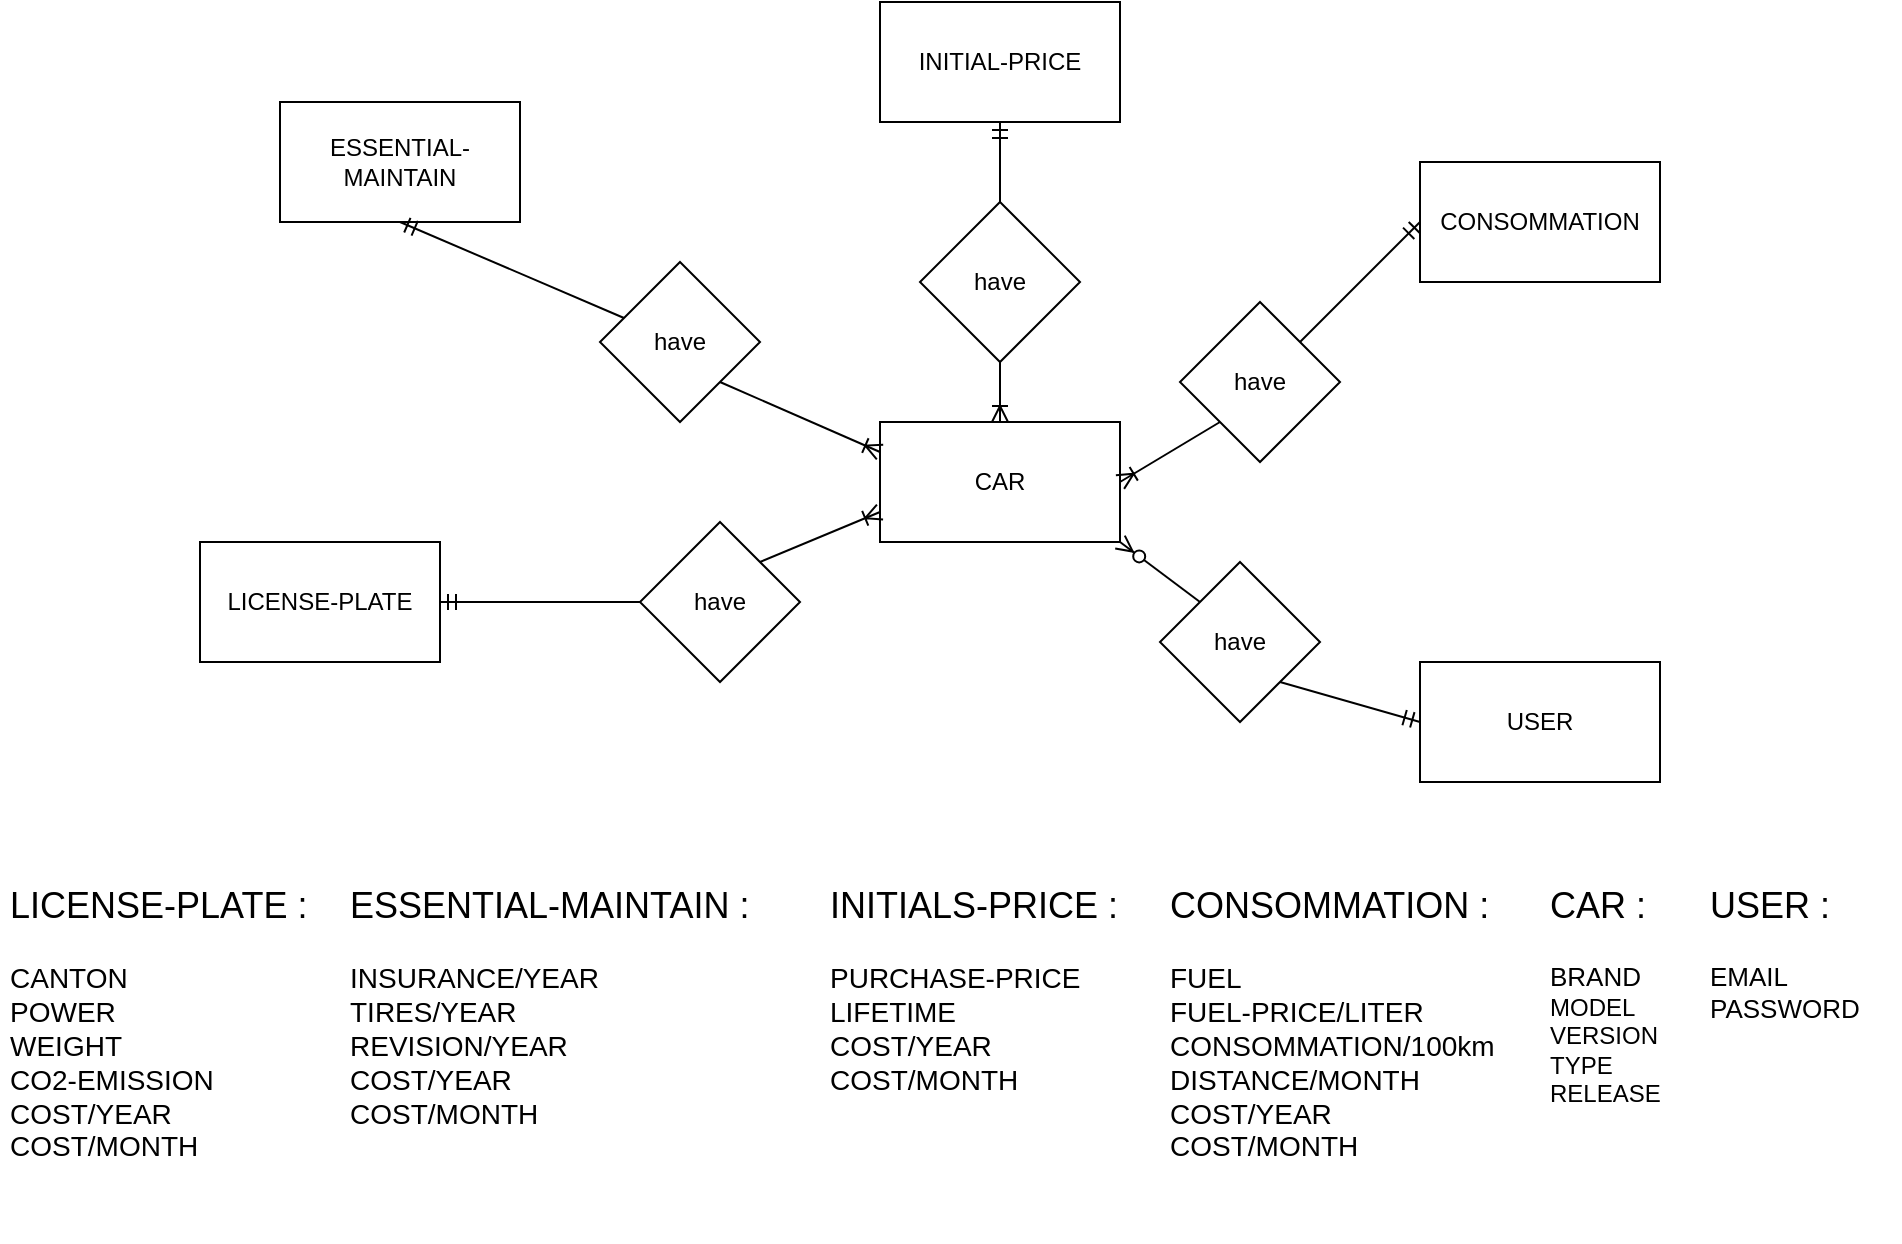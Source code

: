 <mxfile version="12.4.2" type="device" pages="2"><diagram id="bwGVmCuWOnG3rsF7R3P7" name="MCD"><mxGraphModel dx="1422" dy="822" grid="1" gridSize="10" guides="1" tooltips="1" connect="1" arrows="1" fold="1" page="1" pageScale="1" pageWidth="1169" pageHeight="827" math="0" shadow="0"><root><mxCell id="0"/><mxCell id="1" parent="0"/><mxCell id="V5VdCXvlEtuh1iSBGk7O-1" value="ESSENTIAL-MAINTAIN" style="rounded=0;whiteSpace=wrap;html=1;" parent="1" vertex="1"><mxGeometry x="150" y="150" width="120" height="60" as="geometry"/></mxCell><mxCell id="V5VdCXvlEtuh1iSBGk7O-2" value="LICENSE-PLATE" style="rounded=0;whiteSpace=wrap;html=1;" parent="1" vertex="1"><mxGeometry x="110" y="370" width="120" height="60" as="geometry"/></mxCell><mxCell id="V5VdCXvlEtuh1iSBGk7O-4" value="CONSOMMATION" style="rounded=0;whiteSpace=wrap;html=1;" parent="1" vertex="1"><mxGeometry x="720" y="180" width="120" height="60" as="geometry"/></mxCell><mxCell id="V5VdCXvlEtuh1iSBGk7O-5" value="CAR" style="rounded=0;whiteSpace=wrap;html=1;" parent="1" vertex="1"><mxGeometry x="450" y="310" width="120" height="60" as="geometry"/></mxCell><mxCell id="V5VdCXvlEtuh1iSBGk7O-6" value="INITIAL-PRICE" style="rounded=0;whiteSpace=wrap;html=1;" parent="1" vertex="1"><mxGeometry x="450" y="100" width="120" height="60" as="geometry"/></mxCell><mxCell id="V5VdCXvlEtuh1iSBGk7O-29" value="&lt;p style=&quot;line-height: 40%&quot;&gt;&lt;/p&gt;&lt;blockquote style=&quot;margin: 0 0 0 40px ; border: none ; padding: 0px&quot;&gt;&lt;/blockquote&gt;&lt;span&gt;&lt;font style=&quot;font-size: 18px&quot;&gt;LICENSE-PLATE :&lt;br&gt;&lt;/font&gt;&lt;/span&gt;&lt;font style=&quot;font-size: 14px&quot;&gt;&lt;br&gt;CANTON&lt;br&gt;POWER&lt;br&gt;WEIGHT&amp;nbsp;&lt;br&gt;CO2-EMISSION&lt;br&gt;COST/YEAR&lt;br&gt;COST/MONTH&lt;br&gt;&lt;br&gt;&lt;/font&gt;&lt;blockquote style=&quot;margin: 0px 0px 0px 40px ; border: none ; padding: 0px ; font-size: 14px&quot;&gt;&lt;/blockquote&gt;&lt;br&gt;&lt;p&gt;&lt;/p&gt;" style="text;html=1;strokeColor=none;fillColor=none;spacing=5;spacingTop=-20;whiteSpace=wrap;overflow=hidden;rounded=0;" parent="1" vertex="1"><mxGeometry x="10" y="540" width="170" height="180" as="geometry"/></mxCell><mxCell id="V5VdCXvlEtuh1iSBGk7O-30" value="&lt;p style=&quot;line-height: 40%&quot;&gt;&lt;/p&gt;&lt;blockquote style=&quot;margin: 0 0 0 40px ; border: none ; padding: 0px&quot;&gt;&lt;/blockquote&gt;&lt;span&gt;&lt;font style=&quot;font-size: 18px&quot;&gt;ESSENTIAL-MAINTAIN :&lt;br&gt;&lt;/font&gt;&lt;/span&gt;&lt;font style=&quot;font-size: 14px&quot;&gt;&lt;br&gt;&lt;/font&gt;&lt;blockquote style=&quot;margin: 0px 0px 0px 40px ; border: none ; padding: 0px&quot;&gt;&lt;/blockquote&gt;&lt;font style=&quot;font-size: 14px&quot;&gt;INSURANCE/YEAR&lt;br&gt;&lt;font&gt;TIRES/YEAR&lt;br&gt;&lt;/font&gt;REVISION/YEAR&lt;br&gt;COST/YEAR&lt;br&gt;COST/MONTH&lt;/font&gt;&lt;br&gt;&lt;p&gt;&lt;/p&gt;" style="text;html=1;strokeColor=none;fillColor=none;spacing=5;spacingTop=-20;whiteSpace=wrap;overflow=hidden;rounded=0;" parent="1" vertex="1"><mxGeometry x="180" y="540" width="240" height="160" as="geometry"/></mxCell><mxCell id="V5VdCXvlEtuh1iSBGk7O-32" value="&lt;p style=&quot;line-height: 40%&quot;&gt;&lt;/p&gt;&lt;blockquote style=&quot;margin: 0 0 0 40px ; border: none ; padding: 0px&quot;&gt;&lt;/blockquote&gt;&lt;span&gt;&lt;font style=&quot;font-size: 18px&quot;&gt;INITIALS-PRICE :&lt;br&gt;&lt;/font&gt;&lt;/span&gt;&lt;font style=&quot;font-size: 14px&quot;&gt;&lt;br&gt;&lt;/font&gt;&lt;blockquote style=&quot;margin: 0px 0px 0px 40px ; border: none ; padding: 0px&quot;&gt;&lt;/blockquote&gt;&lt;font style=&quot;font-size: 14px&quot;&gt;PURCHASE-PRICE&lt;br&gt;LIFETIME&lt;br&gt;COST/YEAR&lt;br&gt;COST/MONTH&lt;/font&gt;&lt;br&gt;&lt;p&gt;&lt;/p&gt;" style="text;html=1;strokeColor=none;fillColor=none;spacing=5;spacingTop=-20;whiteSpace=wrap;overflow=hidden;rounded=0;" parent="1" vertex="1"><mxGeometry x="420" y="540" width="160" height="140" as="geometry"/></mxCell><mxCell id="V5VdCXvlEtuh1iSBGk7O-34" value="&lt;p style=&quot;line-height: 40%&quot;&gt;&lt;/p&gt;&lt;blockquote style=&quot;margin: 0 0 0 40px ; border: none ; padding: 0px&quot;&gt;&lt;/blockquote&gt;&lt;span&gt;&lt;font style=&quot;font-size: 18px&quot;&gt;CAR :&lt;br&gt;&lt;/font&gt;&lt;/span&gt;&lt;font style=&quot;font-size: 14px&quot;&gt;&lt;br&gt;&lt;/font&gt;&lt;font style=&quot;font-size: 13px&quot;&gt;BRAND&lt;br&gt;&lt;/font&gt;MODEL&lt;br&gt;VERSION&lt;br&gt;TYPE&lt;br&gt;RELEASE&lt;br&gt;&lt;p&gt;&lt;/p&gt;" style="text;html=1;strokeColor=none;fillColor=none;spacing=5;spacingTop=-20;whiteSpace=wrap;overflow=hidden;rounded=0;" parent="1" vertex="1"><mxGeometry x="780" y="540" width="100" height="150" as="geometry"/></mxCell><mxCell id="-MolBpeWPxnk2lhzpvlp-1" value="&lt;p style=&quot;line-height: 40%&quot;&gt;&lt;/p&gt;&lt;blockquote style=&quot;margin: 0 0 0 40px ; border: none ; padding: 0px&quot;&gt;&lt;/blockquote&gt;&lt;span&gt;&lt;font style=&quot;font-size: 18px&quot;&gt;CONSOMMATION :&lt;br&gt;&lt;/font&gt;&lt;/span&gt;&lt;font style=&quot;font-size: 14px&quot;&gt;&lt;br&gt;&lt;/font&gt;&lt;blockquote style=&quot;margin: 0px 0px 0px 40px ; border: none ; padding: 0px&quot;&gt;&lt;/blockquote&gt;&lt;font style=&quot;font-size: 14px&quot;&gt;&lt;font&gt;FUEL&lt;br&gt;FUEL-PRICE/LITER&lt;br&gt;CONSOMMATION/100km&lt;br&gt;&lt;/font&gt;DISTANCE/MONTH&lt;br&gt;COST/YEAR&lt;br&gt;COST/MONTH&lt;/font&gt;&lt;br&gt;&lt;p&gt;&lt;/p&gt;" style="text;html=1;strokeColor=none;fillColor=none;spacing=5;spacingTop=-20;whiteSpace=wrap;overflow=hidden;rounded=0;" parent="1" vertex="1"><mxGeometry x="590" y="540" width="180" height="180" as="geometry"/></mxCell><mxCell id="96C-m6KolI4jayhZhKRZ-1" value="have" style="rhombus;whiteSpace=wrap;html=1;" parent="1" vertex="1"><mxGeometry x="600" y="250" width="80" height="80" as="geometry"/></mxCell><mxCell id="96C-m6KolI4jayhZhKRZ-2" value="" style="endArrow=none;html=1;entryX=0;entryY=1;entryDx=0;entryDy=0;exitX=1;exitY=0.5;exitDx=0;exitDy=0;startArrow=ERoneToMany;startFill=0;" parent="1" source="V5VdCXvlEtuh1iSBGk7O-5" target="96C-m6KolI4jayhZhKRZ-1" edge="1"><mxGeometry width="50" height="50" relative="1" as="geometry"><mxPoint x="590" y="420" as="sourcePoint"/><mxPoint x="640" y="370" as="targetPoint"/></mxGeometry></mxCell><mxCell id="96C-m6KolI4jayhZhKRZ-3" value="" style="endArrow=ERmandOne;html=1;entryX=0;entryY=0.5;entryDx=0;entryDy=0;exitX=1;exitY=0;exitDx=0;exitDy=0;endFill=0;" parent="1" source="96C-m6KolI4jayhZhKRZ-1" target="V5VdCXvlEtuh1iSBGk7O-4" edge="1"><mxGeometry width="50" height="50" relative="1" as="geometry"><mxPoint x="580" y="350" as="sourcePoint"/><mxPoint x="630" y="320" as="targetPoint"/></mxGeometry></mxCell><mxCell id="96C-m6KolI4jayhZhKRZ-4" value="have" style="rhombus;whiteSpace=wrap;html=1;" parent="1" vertex="1"><mxGeometry x="470" y="200" width="80" height="80" as="geometry"/></mxCell><mxCell id="96C-m6KolI4jayhZhKRZ-5" value="have" style="rhombus;whiteSpace=wrap;html=1;" parent="1" vertex="1"><mxGeometry x="310" y="230" width="80" height="80" as="geometry"/></mxCell><mxCell id="96C-m6KolI4jayhZhKRZ-6" value="have" style="rhombus;whiteSpace=wrap;html=1;" parent="1" vertex="1"><mxGeometry x="330" y="360" width="80" height="80" as="geometry"/></mxCell><mxCell id="96C-m6KolI4jayhZhKRZ-7" value="" style="endArrow=ERoneToMany;html=1;entryX=0.5;entryY=0;entryDx=0;entryDy=0;exitX=0.5;exitY=1;exitDx=0;exitDy=0;startArrow=none;startFill=0;endFill=0;" parent="1" source="96C-m6KolI4jayhZhKRZ-4" target="V5VdCXvlEtuh1iSBGk7O-5" edge="1"><mxGeometry width="50" height="50" relative="1" as="geometry"><mxPoint x="580" y="350" as="sourcePoint"/><mxPoint x="630" y="320" as="targetPoint"/></mxGeometry></mxCell><mxCell id="96C-m6KolI4jayhZhKRZ-8" value="" style="endArrow=none;html=1;exitX=0.5;exitY=1;exitDx=0;exitDy=0;endFill=0;startArrow=ERmandOne;startFill=0;" parent="1" source="V5VdCXvlEtuh1iSBGk7O-6" edge="1"><mxGeometry width="50" height="50" relative="1" as="geometry"><mxPoint x="520" y="290" as="sourcePoint"/><mxPoint x="510" y="200" as="targetPoint"/></mxGeometry></mxCell><mxCell id="96C-m6KolI4jayhZhKRZ-9" value="" style="endArrow=ERmandOne;html=1;exitX=0.15;exitY=0.35;exitDx=0;exitDy=0;entryX=0.5;entryY=1;entryDx=0;entryDy=0;startArrow=none;startFill=0;endFill=0;exitPerimeter=0;" parent="1" source="96C-m6KolI4jayhZhKRZ-5" target="V5VdCXvlEtuh1iSBGk7O-1" edge="1"><mxGeometry width="50" height="50" relative="1" as="geometry"><mxPoint x="520" y="170" as="sourcePoint"/><mxPoint x="520" y="210" as="targetPoint"/></mxGeometry></mxCell><mxCell id="96C-m6KolI4jayhZhKRZ-10" value="" style="endArrow=none;html=1;exitX=0;exitY=0.25;exitDx=0;exitDy=0;entryX=1;entryY=1;entryDx=0;entryDy=0;startArrow=ERoneToMany;startFill=0;" parent="1" source="V5VdCXvlEtuh1iSBGk7O-5" target="96C-m6KolI4jayhZhKRZ-5" edge="1"><mxGeometry width="50" height="50" relative="1" as="geometry"><mxPoint x="340" y="260" as="sourcePoint"/><mxPoint x="220" y="220" as="targetPoint"/></mxGeometry></mxCell><mxCell id="96C-m6KolI4jayhZhKRZ-11" value="" style="endArrow=none;html=1;exitX=0;exitY=0.75;exitDx=0;exitDy=0;entryX=1;entryY=0;entryDx=0;entryDy=0;startArrow=ERoneToMany;startFill=0;" parent="1" source="V5VdCXvlEtuh1iSBGk7O-5" target="96C-m6KolI4jayhZhKRZ-6" edge="1"><mxGeometry width="50" height="50" relative="1" as="geometry"><mxPoint x="460" y="335" as="sourcePoint"/><mxPoint x="380" y="300" as="targetPoint"/></mxGeometry></mxCell><mxCell id="96C-m6KolI4jayhZhKRZ-12" value="" style="endArrow=none;html=1;entryX=0;entryY=0.5;entryDx=0;entryDy=0;exitX=1;exitY=0.5;exitDx=0;exitDy=0;startArrow=ERmandOne;startFill=0;" parent="1" source="V5VdCXvlEtuh1iSBGk7O-2" target="96C-m6KolI4jayhZhKRZ-6" edge="1"><mxGeometry width="50" height="50" relative="1" as="geometry"><mxPoint x="200" y="400" as="sourcePoint"/><mxPoint x="400" y="390" as="targetPoint"/></mxGeometry></mxCell><mxCell id="FMOsphadWWuZFirP9Jld-1" value="USER" style="rounded=0;whiteSpace=wrap;html=1;" vertex="1" parent="1"><mxGeometry x="720" y="430" width="120" height="60" as="geometry"/></mxCell><mxCell id="FMOsphadWWuZFirP9Jld-2" value="have" style="rhombus;whiteSpace=wrap;html=1;" vertex="1" parent="1"><mxGeometry x="590" y="380" width="80" height="80" as="geometry"/></mxCell><mxCell id="FMOsphadWWuZFirP9Jld-3" value="" style="endArrow=ERmandOne;html=1;entryX=0;entryY=0.5;entryDx=0;entryDy=0;exitX=1;exitY=1;exitDx=0;exitDy=0;startArrow=none;startFill=0;endFill=0;" edge="1" parent="1" source="FMOsphadWWuZFirP9Jld-2" target="FMOsphadWWuZFirP9Jld-1"><mxGeometry width="50" height="50" relative="1" as="geometry"><mxPoint x="660" y="450" as="sourcePoint"/><mxPoint x="710" y="460" as="targetPoint"/></mxGeometry></mxCell><mxCell id="FMOsphadWWuZFirP9Jld-4" value="" style="endArrow=none;html=1;entryX=0;entryY=0;entryDx=0;entryDy=0;startArrow=ERzeroToMany;startFill=1;exitX=1;exitY=1;exitDx=0;exitDy=0;" edge="1" parent="1" source="V5VdCXvlEtuh1iSBGk7O-5" target="FMOsphadWWuZFirP9Jld-2"><mxGeometry width="50" height="50" relative="1" as="geometry"><mxPoint x="580" y="360" as="sourcePoint"/><mxPoint x="600" y="390" as="targetPoint"/></mxGeometry></mxCell><mxCell id="FMOsphadWWuZFirP9Jld-6" value="&lt;p style=&quot;line-height: 40%&quot;&gt;&lt;/p&gt;&lt;blockquote style=&quot;margin: 0 0 0 40px ; border: none ; padding: 0px&quot;&gt;&lt;/blockquote&gt;&lt;span&gt;&lt;font style=&quot;font-size: 18px&quot;&gt;USER :&lt;br&gt;&lt;/font&gt;&lt;/span&gt;&lt;font style=&quot;font-size: 14px&quot;&gt;&lt;br&gt;&lt;/font&gt;&lt;font style=&quot;font-size: 13px&quot;&gt;EMAIL&lt;br&gt;PASSWORD&lt;/font&gt;&lt;br&gt;&lt;p&gt;&lt;/p&gt;" style="text;html=1;strokeColor=none;fillColor=none;spacing=5;spacingTop=-20;whiteSpace=wrap;overflow=hidden;rounded=0;" vertex="1" parent="1"><mxGeometry x="860" y="540" width="100" height="150" as="geometry"/></mxCell></root></mxGraphModel></diagram><diagram id="E8P2neUGh3hNRkUvB-nD" name="MLD"><mxGraphModel dx="1422" dy="822" grid="1" gridSize="10" guides="1" tooltips="1" connect="1" arrows="1" fold="1" page="1" pageScale="1" pageWidth="1169" pageHeight="827" math="0" shadow="0"><root><mxCell id="z5F5BdnRi1gSn-_f4gBC-0"/><mxCell id="z5F5BdnRi1gSn-_f4gBC-1" parent="z5F5BdnRi1gSn-_f4gBC-0"/><mxCell id="jqNrNvJ18YboR2Y2GBI_-0" value="CAR" style="swimlane;fontStyle=0;childLayout=stackLayout;horizontal=1;startSize=26;fillColor=none;horizontalStack=0;resizeParent=1;resizeParentMax=0;resizeLast=0;collapsible=1;marginBottom=0;" parent="z5F5BdnRi1gSn-_f4gBC-1" vertex="1"><mxGeometry x="610" y="370" width="180" height="286" as="geometry"/></mxCell><mxCell id="jqNrNvJ18YboR2Y2GBI_-1" value="PK ID INT" style="text;strokeColor=none;fillColor=none;align=left;verticalAlign=top;spacingLeft=4;spacingRight=4;overflow=hidden;rotatable=0;points=[[0,0.5],[1,0.5]];portConstraint=eastwest;" parent="jqNrNvJ18YboR2Y2GBI_-0" vertex="1"><mxGeometry y="26" width="180" height="26" as="geometry"/></mxCell><mxCell id="ZIGTO__mEWmMvxZl4AtF-0" value="BRAND VARCHAR(55)" style="text;strokeColor=none;fillColor=none;align=left;verticalAlign=top;spacingLeft=4;spacingRight=4;overflow=hidden;rotatable=0;points=[[0,0.5],[1,0.5]];portConstraint=eastwest;" parent="jqNrNvJ18YboR2Y2GBI_-0" vertex="1"><mxGeometry y="52" width="180" height="26" as="geometry"/></mxCell><mxCell id="jqNrNvJ18YboR2Y2GBI_-5" value="MODEL VARCHAR(55)" style="text;strokeColor=none;fillColor=none;align=left;verticalAlign=top;spacingLeft=4;spacingRight=4;overflow=hidden;rotatable=0;points=[[0,0.5],[1,0.5]];portConstraint=eastwest;" parent="jqNrNvJ18YboR2Y2GBI_-0" vertex="1"><mxGeometry y="78" width="180" height="26" as="geometry"/></mxCell><mxCell id="bsx7PPtWfgc9En8trDq3-4" value="VERSION VARCHAR(55)" style="text;strokeColor=none;fillColor=none;align=left;verticalAlign=top;spacingLeft=4;spacingRight=4;overflow=hidden;rotatable=0;points=[[0,0.5],[1,0.5]];portConstraint=eastwest;" vertex="1" parent="jqNrNvJ18YboR2Y2GBI_-0"><mxGeometry y="104" width="180" height="26" as="geometry"/></mxCell><mxCell id="bsx7PPtWfgc9En8trDq3-9" value="TYPE VARCHAR(55)" style="text;strokeColor=none;fillColor=none;align=left;verticalAlign=top;spacingLeft=4;spacingRight=4;overflow=hidden;rotatable=0;points=[[0,0.5],[1,0.5]];portConstraint=eastwest;" vertex="1" parent="jqNrNvJ18YboR2Y2GBI_-0"><mxGeometry y="130" width="180" height="26" as="geometry"/></mxCell><mxCell id="bsx7PPtWfgc9En8trDq3-10" value="RELEASE INT" style="text;strokeColor=none;fillColor=none;align=left;verticalAlign=top;spacingLeft=4;spacingRight=4;overflow=hidden;rotatable=0;points=[[0,0.5],[1,0.5]];portConstraint=eastwest;" vertex="1" parent="jqNrNvJ18YboR2Y2GBI_-0"><mxGeometry y="156" width="180" height="26" as="geometry"/></mxCell><mxCell id="bsx7PPtWfgc9En8trDq3-11" value="FK IDLICENSE INT" style="text;strokeColor=none;fillColor=none;align=left;verticalAlign=top;spacingLeft=4;spacingRight=4;overflow=hidden;rotatable=0;points=[[0,0.5],[1,0.5]];portConstraint=eastwest;" vertex="1" parent="jqNrNvJ18YboR2Y2GBI_-0"><mxGeometry y="182" width="180" height="26" as="geometry"/></mxCell><mxCell id="bsx7PPtWfgc9En8trDq3-12" value="FK IDESSENTIAL INT" style="text;strokeColor=none;fillColor=none;align=left;verticalAlign=top;spacingLeft=4;spacingRight=4;overflow=hidden;rotatable=0;points=[[0,0.5],[1,0.5]];portConstraint=eastwest;" vertex="1" parent="jqNrNvJ18YboR2Y2GBI_-0"><mxGeometry y="208" width="180" height="26" as="geometry"/></mxCell><mxCell id="bsx7PPtWfgc9En8trDq3-13" value="FK IDINITIAL INT" style="text;strokeColor=none;fillColor=none;align=left;verticalAlign=top;spacingLeft=4;spacingRight=4;overflow=hidden;rotatable=0;points=[[0,0.5],[1,0.5]];portConstraint=eastwest;" vertex="1" parent="jqNrNvJ18YboR2Y2GBI_-0"><mxGeometry y="234" width="180" height="26" as="geometry"/></mxCell><mxCell id="bsx7PPtWfgc9En8trDq3-5" value="FK IDCONSOMMATION INT" style="text;strokeColor=none;fillColor=none;align=left;verticalAlign=top;spacingLeft=4;spacingRight=4;overflow=hidden;rotatable=0;points=[[0,0.5],[1,0.5]];portConstraint=eastwest;" vertex="1" parent="jqNrNvJ18YboR2Y2GBI_-0"><mxGeometry y="260" width="180" height="26" as="geometry"/></mxCell><mxCell id="hLcm3VUNZJ-TVKA2ylF8-0" value="LICENSE-PLATE" style="swimlane;fontStyle=0;childLayout=stackLayout;horizontal=1;startSize=26;fillColor=none;horizontalStack=0;resizeParent=1;resizeParentMax=0;resizeLast=0;collapsible=1;marginBottom=0;" parent="z5F5BdnRi1gSn-_f4gBC-1" vertex="1"><mxGeometry x="870" y="500" width="160" height="208" as="geometry"/></mxCell><mxCell id="hLcm3VUNZJ-TVKA2ylF8-1" value="PK ID INT" style="text;strokeColor=none;fillColor=none;align=left;verticalAlign=top;spacingLeft=4;spacingRight=4;overflow=hidden;rotatable=0;points=[[0,0.5],[1,0.5]];portConstraint=eastwest;" parent="hLcm3VUNZJ-TVKA2ylF8-0" vertex="1"><mxGeometry y="26" width="160" height="26" as="geometry"/></mxCell><mxCell id="FRHU98vQBH-5XNGln12s-4" value="FK IDUSER INT" style="text;strokeColor=none;fillColor=none;align=left;verticalAlign=top;spacingLeft=4;spacingRight=4;overflow=hidden;rotatable=0;points=[[0,0.5],[1,0.5]];portConstraint=eastwest;" parent="hLcm3VUNZJ-TVKA2ylF8-0" vertex="1"><mxGeometry y="52" width="160" height="26" as="geometry"/></mxCell><mxCell id="hLcm3VUNZJ-TVKA2ylF8-2" value="CANTON VARCHAR(55)" style="text;strokeColor=none;fillColor=none;align=left;verticalAlign=top;spacingLeft=4;spacingRight=4;overflow=hidden;rotatable=0;points=[[0,0.5],[1,0.5]];portConstraint=eastwest;" parent="hLcm3VUNZJ-TVKA2ylF8-0" vertex="1"><mxGeometry y="78" width="160" height="26" as="geometry"/></mxCell><mxCell id="hLcm3VUNZJ-TVKA2ylF8-3" value="POWER FLOAT" style="text;strokeColor=none;fillColor=none;align=left;verticalAlign=top;spacingLeft=4;spacingRight=4;overflow=hidden;rotatable=0;points=[[0,0.5],[1,0.5]];portConstraint=eastwest;" parent="hLcm3VUNZJ-TVKA2ylF8-0" vertex="1"><mxGeometry y="104" width="160" height="26" as="geometry"/></mxCell><mxCell id="hLcm3VUNZJ-TVKA2ylF8-4" value="WEIGHT FLOAT" style="text;strokeColor=none;fillColor=none;align=left;verticalAlign=top;spacingLeft=4;spacingRight=4;overflow=hidden;rotatable=0;points=[[0,0.5],[1,0.5]];portConstraint=eastwest;" parent="hLcm3VUNZJ-TVKA2ylF8-0" vertex="1"><mxGeometry y="130" width="160" height="26" as="geometry"/></mxCell><mxCell id="MOEWOX5NbHTS4ayEil_V-0" value="CO2-EMISSION FLOAT" style="text;strokeColor=none;fillColor=none;align=left;verticalAlign=top;spacingLeft=4;spacingRight=4;overflow=hidden;rotatable=0;points=[[0,0.5],[1,0.5]];portConstraint=eastwest;" parent="hLcm3VUNZJ-TVKA2ylF8-0" vertex="1"><mxGeometry y="156" width="160" height="26" as="geometry"/></mxCell><mxCell id="t4VI9aV2Ja6wY3opOPHU-0" value="COST/YEAR FLOAT" style="text;strokeColor=none;fillColor=none;align=left;verticalAlign=top;spacingLeft=4;spacingRight=4;overflow=hidden;rotatable=0;points=[[0,0.5],[1,0.5]];portConstraint=eastwest;" parent="hLcm3VUNZJ-TVKA2ylF8-0" vertex="1"><mxGeometry y="182" width="160" height="26" as="geometry"/></mxCell><mxCell id="hLcm3VUNZJ-TVKA2ylF8-5" value="ESSENTIAL-MAINTAIN" style="swimlane;fontStyle=0;childLayout=stackLayout;horizontal=1;startSize=26;fillColor=none;horizontalStack=0;resizeParent=1;resizeParentMax=0;resizeLast=0;collapsible=1;marginBottom=0;" parent="z5F5BdnRi1gSn-_f4gBC-1" vertex="1"><mxGeometry x="238" y="422" width="160" height="182" as="geometry"/></mxCell><mxCell id="hLcm3VUNZJ-TVKA2ylF8-6" value="PK ID INT" style="text;strokeColor=none;fillColor=none;align=left;verticalAlign=top;spacingLeft=4;spacingRight=4;overflow=hidden;rotatable=0;points=[[0,0.5],[1,0.5]];portConstraint=eastwest;" parent="hLcm3VUNZJ-TVKA2ylF8-5" vertex="1"><mxGeometry y="26" width="160" height="26" as="geometry"/></mxCell><mxCell id="FRHU98vQBH-5XNGln12s-3" value="FK IDUSER INT" style="text;strokeColor=none;fillColor=none;align=left;verticalAlign=top;spacingLeft=4;spacingRight=4;overflow=hidden;rotatable=0;points=[[0,0.5],[1,0.5]];portConstraint=eastwest;" parent="hLcm3VUNZJ-TVKA2ylF8-5" vertex="1"><mxGeometry y="52" width="160" height="26" as="geometry"/></mxCell><mxCell id="hLcm3VUNZJ-TVKA2ylF8-7" value="INSURANCE/YEAR FLOAT" style="text;strokeColor=none;fillColor=none;align=left;verticalAlign=top;spacingLeft=4;spacingRight=4;overflow=hidden;rotatable=0;points=[[0,0.5],[1,0.5]];portConstraint=eastwest;" parent="hLcm3VUNZJ-TVKA2ylF8-5" vertex="1"><mxGeometry y="78" width="160" height="26" as="geometry"/></mxCell><mxCell id="hLcm3VUNZJ-TVKA2ylF8-8" value="TIRES/YEAR FLOAT" style="text;strokeColor=none;fillColor=none;align=left;verticalAlign=top;spacingLeft=4;spacingRight=4;overflow=hidden;rotatable=0;points=[[0,0.5],[1,0.5]];portConstraint=eastwest;" parent="hLcm3VUNZJ-TVKA2ylF8-5" vertex="1"><mxGeometry y="104" width="160" height="26" as="geometry"/></mxCell><mxCell id="hLcm3VUNZJ-TVKA2ylF8-9" value="REVISION/YEAR FLOAT" style="text;strokeColor=none;fillColor=none;align=left;verticalAlign=top;spacingLeft=4;spacingRight=4;overflow=hidden;rotatable=0;points=[[0,0.5],[1,0.5]];portConstraint=eastwest;" parent="hLcm3VUNZJ-TVKA2ylF8-5" vertex="1"><mxGeometry y="130" width="160" height="26" as="geometry"/></mxCell><mxCell id="hLcm3VUNZJ-TVKA2ylF8-21" value="COST/YEAR FLOAT" style="text;strokeColor=none;fillColor=none;align=left;verticalAlign=top;spacingLeft=4;spacingRight=4;overflow=hidden;rotatable=0;points=[[0,0.5],[1,0.5]];portConstraint=eastwest;" parent="hLcm3VUNZJ-TVKA2ylF8-5" vertex="1"><mxGeometry y="156" width="160" height="26" as="geometry"/></mxCell><mxCell id="hLcm3VUNZJ-TVKA2ylF8-10" value="INITIAL-PRICE" style="swimlane;fontStyle=0;childLayout=stackLayout;horizontal=1;startSize=26;fillColor=none;horizontalStack=0;resizeParent=1;resizeParentMax=0;resizeLast=0;collapsible=1;marginBottom=0;" parent="z5F5BdnRi1gSn-_f4gBC-1" vertex="1"><mxGeometry x="238" y="188" width="160" height="156" as="geometry"/></mxCell><mxCell id="hLcm3VUNZJ-TVKA2ylF8-11" value="PK ID INT" style="text;strokeColor=none;fillColor=none;align=left;verticalAlign=top;spacingLeft=4;spacingRight=4;overflow=hidden;rotatable=0;points=[[0,0.5],[1,0.5]];portConstraint=eastwest;" parent="hLcm3VUNZJ-TVKA2ylF8-10" vertex="1"><mxGeometry y="26" width="160" height="26" as="geometry"/></mxCell><mxCell id="FRHU98vQBH-5XNGln12s-2" value="FK IDUSER INT" style="text;strokeColor=none;fillColor=none;align=left;verticalAlign=top;spacingLeft=4;spacingRight=4;overflow=hidden;rotatable=0;points=[[0,0.5],[1,0.5]];portConstraint=eastwest;" parent="hLcm3VUNZJ-TVKA2ylF8-10" vertex="1"><mxGeometry y="52" width="160" height="26" as="geometry"/></mxCell><mxCell id="hLcm3VUNZJ-TVKA2ylF8-12" value="PURCHASE-PRICE FLOAT" style="text;strokeColor=none;fillColor=none;align=left;verticalAlign=top;spacingLeft=4;spacingRight=4;overflow=hidden;rotatable=0;points=[[0,0.5],[1,0.5]];portConstraint=eastwest;" parent="hLcm3VUNZJ-TVKA2ylF8-10" vertex="1"><mxGeometry y="78" width="160" height="26" as="geometry"/></mxCell><mxCell id="hLcm3VUNZJ-TVKA2ylF8-13" value="LIFETIME FLOAT" style="text;strokeColor=none;fillColor=none;align=left;verticalAlign=top;spacingLeft=4;spacingRight=4;overflow=hidden;rotatable=0;points=[[0,0.5],[1,0.5]];portConstraint=eastwest;" parent="hLcm3VUNZJ-TVKA2ylF8-10" vertex="1"><mxGeometry y="104" width="160" height="26" as="geometry"/></mxCell><mxCell id="hLcm3VUNZJ-TVKA2ylF8-14" value="COST/YEAR FLOAT" style="text;strokeColor=none;fillColor=none;align=left;verticalAlign=top;spacingLeft=4;spacingRight=4;overflow=hidden;rotatable=0;points=[[0,0.5],[1,0.5]];portConstraint=eastwest;" parent="hLcm3VUNZJ-TVKA2ylF8-10" vertex="1"><mxGeometry y="130" width="160" height="26" as="geometry"/></mxCell><mxCell id="hLcm3VUNZJ-TVKA2ylF8-15" value="CONSOMMATION" style="swimlane;fontStyle=0;childLayout=stackLayout;horizontal=1;startSize=26;fillColor=none;horizontalStack=0;resizeParent=1;resizeParentMax=0;resizeLast=0;collapsible=1;marginBottom=0;" parent="z5F5BdnRi1gSn-_f4gBC-1" vertex="1"><mxGeometry x="870" y="188" width="190" height="182" as="geometry"/></mxCell><mxCell id="hLcm3VUNZJ-TVKA2ylF8-16" value="PK ID INT" style="text;strokeColor=none;fillColor=none;align=left;verticalAlign=top;spacingLeft=4;spacingRight=4;overflow=hidden;rotatable=0;points=[[0,0.5],[1,0.5]];portConstraint=eastwest;" parent="hLcm3VUNZJ-TVKA2ylF8-15" vertex="1"><mxGeometry y="26" width="190" height="26" as="geometry"/></mxCell><mxCell id="FRHU98vQBH-5XNGln12s-5" value="FK IDUSER INT" style="text;strokeColor=none;fillColor=none;align=left;verticalAlign=top;spacingLeft=4;spacingRight=4;overflow=hidden;rotatable=0;points=[[0,0.5],[1,0.5]];portConstraint=eastwest;" parent="hLcm3VUNZJ-TVKA2ylF8-15" vertex="1"><mxGeometry y="52" width="190" height="26" as="geometry"/></mxCell><mxCell id="hLcm3VUNZJ-TVKA2ylF8-17" value="FUEL VARCHAR(55)" style="text;strokeColor=none;fillColor=none;align=left;verticalAlign=top;spacingLeft=4;spacingRight=4;overflow=hidden;rotatable=0;points=[[0,0.5],[1,0.5]];portConstraint=eastwest;" parent="hLcm3VUNZJ-TVKA2ylF8-15" vertex="1"><mxGeometry y="78" width="190" height="26" as="geometry"/></mxCell><mxCell id="hLcm3VUNZJ-TVKA2ylF8-19" value="CONSOMMATION/100km FLOAT" style="text;strokeColor=none;fillColor=none;align=left;verticalAlign=top;spacingLeft=4;spacingRight=4;overflow=hidden;rotatable=0;points=[[0,0.5],[1,0.5]];portConstraint=eastwest;" parent="hLcm3VUNZJ-TVKA2ylF8-15" vertex="1"><mxGeometry y="104" width="190" height="26" as="geometry"/></mxCell><mxCell id="hLcm3VUNZJ-TVKA2ylF8-23" value="DISTANCE/MONTH FLOAT" style="text;strokeColor=none;fillColor=none;align=left;verticalAlign=top;spacingLeft=4;spacingRight=4;overflow=hidden;rotatable=0;points=[[0,0.5],[1,0.5]];portConstraint=eastwest;" parent="hLcm3VUNZJ-TVKA2ylF8-15" vertex="1"><mxGeometry y="130" width="190" height="26" as="geometry"/></mxCell><mxCell id="hLcm3VUNZJ-TVKA2ylF8-24" value="COST/YEAR FLOAT" style="text;strokeColor=none;fillColor=none;align=left;verticalAlign=top;spacingLeft=4;spacingRight=4;overflow=hidden;rotatable=0;points=[[0,0.5],[1,0.5]];portConstraint=eastwest;" parent="hLcm3VUNZJ-TVKA2ylF8-15" vertex="1"><mxGeometry y="156" width="190" height="26" as="geometry"/></mxCell><mxCell id="FRHU98vQBH-5XNGln12s-6" style="edgeStyle=orthogonalEdgeStyle;rounded=0;orthogonalLoop=1;jettySize=auto;html=1;entryX=1;entryY=0.5;entryDx=0;entryDy=0;exitX=0;exitY=0.5;exitDx=0;exitDy=0;endArrow=ERmandOne;endFill=0;" parent="z5F5BdnRi1gSn-_f4gBC-1" source="jqNrNvJ18YboR2Y2GBI_-1" target="FRHU98vQBH-5XNGln12s-2" edge="1"><mxGeometry relative="1" as="geometry"><mxPoint x="490" y="410" as="sourcePoint"/></mxGeometry></mxCell><mxCell id="FRHU98vQBH-5XNGln12s-7" style="edgeStyle=orthogonalEdgeStyle;rounded=0;orthogonalLoop=1;jettySize=auto;html=1;exitX=0;exitY=0.5;exitDx=0;exitDy=0;endArrow=ERmandOne;endFill=0;startArrow=ERoneToMany;startFill=0;" parent="z5F5BdnRi1gSn-_f4gBC-1" source="jqNrNvJ18YboR2Y2GBI_-1" target="FRHU98vQBH-5XNGln12s-3" edge="1"><mxGeometry relative="1" as="geometry"/></mxCell><mxCell id="FRHU98vQBH-5XNGln12s-8" style="edgeStyle=orthogonalEdgeStyle;rounded=0;orthogonalLoop=1;jettySize=auto;html=1;exitX=1;exitY=0.5;exitDx=0;exitDy=0;entryX=0;entryY=0.5;entryDx=0;entryDy=0;endArrow=ERmandOne;endFill=0;startArrow=ERoneToMany;startFill=0;" parent="z5F5BdnRi1gSn-_f4gBC-1" source="jqNrNvJ18YboR2Y2GBI_-1" target="FRHU98vQBH-5XNGln12s-5" edge="1"><mxGeometry relative="1" as="geometry"/></mxCell><mxCell id="FRHU98vQBH-5XNGln12s-9" style="edgeStyle=orthogonalEdgeStyle;rounded=0;orthogonalLoop=1;jettySize=auto;html=1;exitX=1;exitY=0.5;exitDx=0;exitDy=0;entryX=0;entryY=0.25;entryDx=0;entryDy=0;endArrow=ERmandOne;endFill=0;" parent="z5F5BdnRi1gSn-_f4gBC-1" source="jqNrNvJ18YboR2Y2GBI_-1" target="hLcm3VUNZJ-TVKA2ylF8-0" edge="1"><mxGeometry relative="1" as="geometry"/></mxCell><mxCell id="bsx7PPtWfgc9En8trDq3-0" value="USER" style="swimlane;fontStyle=0;childLayout=stackLayout;horizontal=1;startSize=26;fillColor=none;horizontalStack=0;resizeParent=1;resizeParentMax=0;resizeLast=0;collapsible=1;marginBottom=0;" vertex="1" parent="z5F5BdnRi1gSn-_f4gBC-1"><mxGeometry x="340" y="640" width="180" height="130" as="geometry"/></mxCell><mxCell id="bsx7PPtWfgc9En8trDq3-1" value="PK ID INT" style="text;strokeColor=none;fillColor=none;align=left;verticalAlign=top;spacingLeft=4;spacingRight=4;overflow=hidden;rotatable=0;points=[[0,0.5],[1,0.5]];portConstraint=eastwest;" vertex="1" parent="bsx7PPtWfgc9En8trDq3-0"><mxGeometry y="26" width="180" height="26" as="geometry"/></mxCell><mxCell id="bsx7PPtWfgc9En8trDq3-2" value="EMAIL VARCHAR(254)" style="text;strokeColor=none;fillColor=none;align=left;verticalAlign=top;spacingLeft=4;spacingRight=4;overflow=hidden;rotatable=0;points=[[0,0.5],[1,0.5]];portConstraint=eastwest;" vertex="1" parent="bsx7PPtWfgc9En8trDq3-0"><mxGeometry y="52" width="180" height="26" as="geometry"/></mxCell><mxCell id="bsx7PPtWfgc9En8trDq3-3" value="PASSWORD VARCHAR(80)" style="text;strokeColor=none;fillColor=none;align=left;verticalAlign=top;spacingLeft=4;spacingRight=4;overflow=hidden;rotatable=0;points=[[0,0.5],[1,0.5]];portConstraint=eastwest;" vertex="1" parent="bsx7PPtWfgc9En8trDq3-0"><mxGeometry y="78" width="180" height="26" as="geometry"/></mxCell><mxCell id="7a877U5LrYXB_XAjJXqm-0" value="FK IDCAR INT" style="text;strokeColor=none;fillColor=none;align=left;verticalAlign=top;spacingLeft=4;spacingRight=4;overflow=hidden;rotatable=0;points=[[0,0.5],[1,0.5]];portConstraint=eastwest;" vertex="1" parent="bsx7PPtWfgc9En8trDq3-0"><mxGeometry y="104" width="180" height="26" as="geometry"/></mxCell><mxCell id="bsx7PPtWfgc9En8trDq3-21" style="edgeStyle=orthogonalEdgeStyle;rounded=0;orthogonalLoop=1;jettySize=auto;html=1;exitX=1;exitY=0.5;exitDx=0;exitDy=0;startArrow=ERmandOne;startFill=0;endArrow=ERzeroToMany;endFill=1;entryX=-0.017;entryY=1.115;entryDx=0;entryDy=0;entryPerimeter=0;" edge="1" parent="z5F5BdnRi1gSn-_f4gBC-1" source="7a877U5LrYXB_XAjJXqm-0" target="jqNrNvJ18YboR2Y2GBI_-1"><mxGeometry relative="1" as="geometry"><mxPoint x="560" y="731" as="sourcePoint"/><mxPoint x="600" y="420" as="targetPoint"/></mxGeometry></mxCell></root></mxGraphModel></diagram></mxfile>